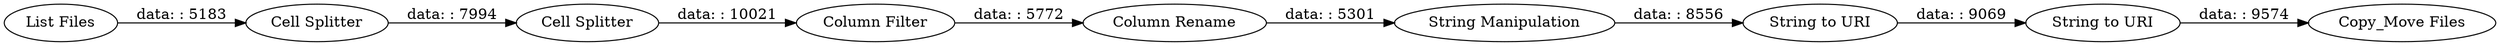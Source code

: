 digraph {
	"-3568959217816995177_8" [label="Column Filter"]
	"-3568959217816995177_2" [label="Copy_Move Files"]
	"-3568959217816995177_6" [label="Cell Splitter"]
	"-3568959217816995177_1" [label="List Files"]
	"-3568959217816995177_10" [label="Cell Splitter"]
	"-3568959217816995177_3" [label="String to URI"]
	"-3568959217816995177_9" [label="Column Rename"]
	"-3568959217816995177_7" [label="String to URI"]
	"-3568959217816995177_5" [label="String Manipulation"]
	"-3568959217816995177_1" -> "-3568959217816995177_6" [label="data: : 5183"]
	"-3568959217816995177_6" -> "-3568959217816995177_10" [label="data: : 7994"]
	"-3568959217816995177_9" -> "-3568959217816995177_5" [label="data: : 5301"]
	"-3568959217816995177_3" -> "-3568959217816995177_2" [label="data: : 9574"]
	"-3568959217816995177_10" -> "-3568959217816995177_8" [label="data: : 10021"]
	"-3568959217816995177_7" -> "-3568959217816995177_3" [label="data: : 9069"]
	"-3568959217816995177_5" -> "-3568959217816995177_7" [label="data: : 8556"]
	"-3568959217816995177_8" -> "-3568959217816995177_9" [label="data: : 5772"]
	rankdir=LR
}
